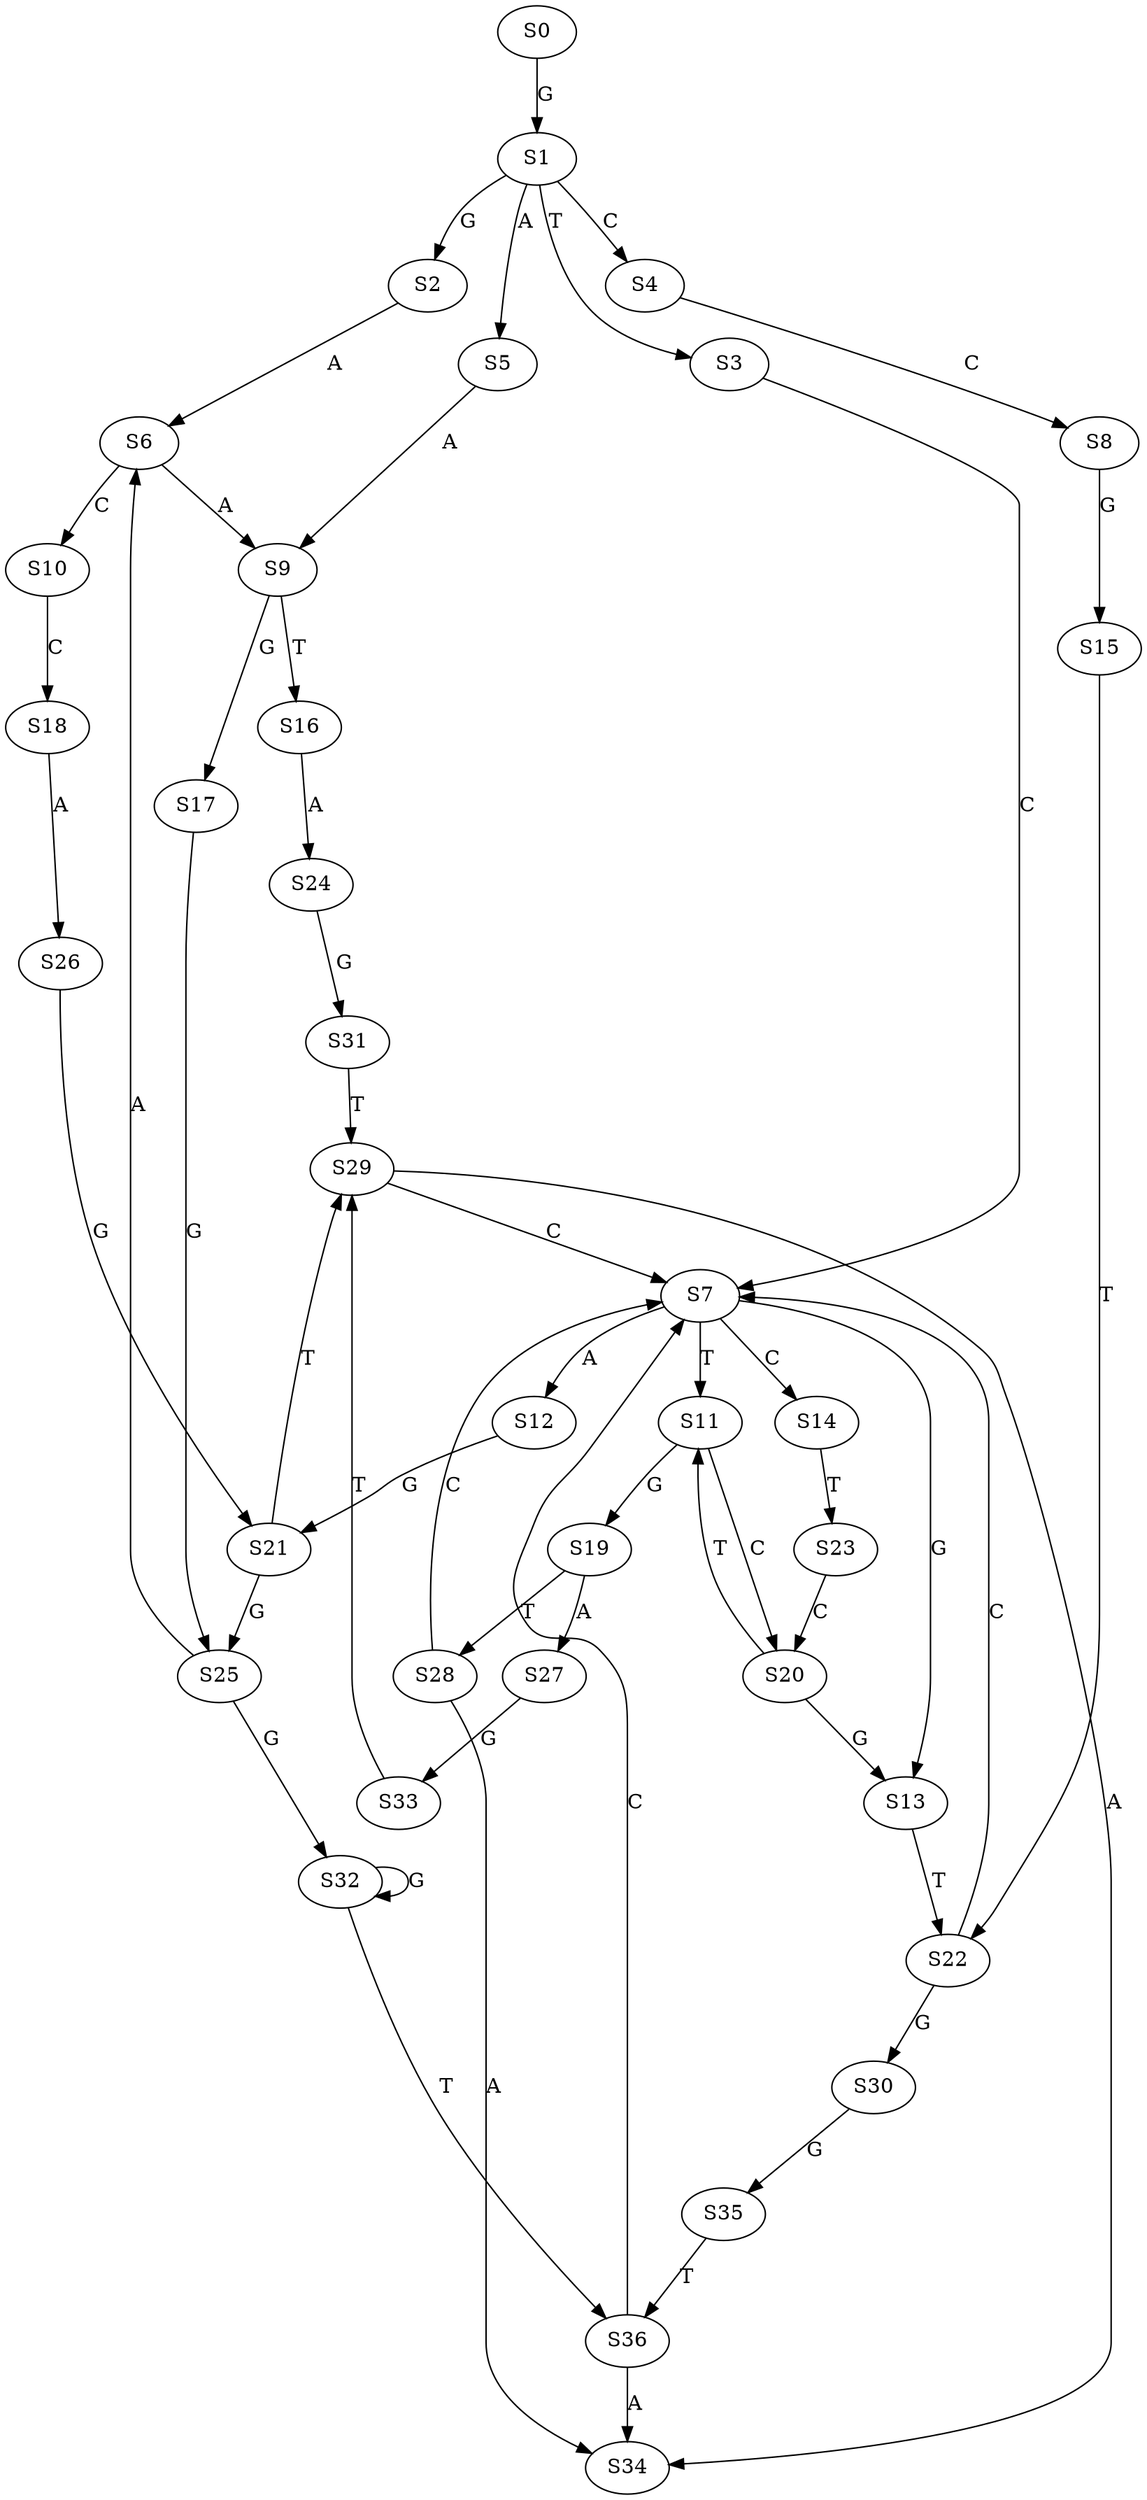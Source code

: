 strict digraph  {
	S0 -> S1 [ label = G ];
	S1 -> S2 [ label = G ];
	S1 -> S3 [ label = T ];
	S1 -> S4 [ label = C ];
	S1 -> S5 [ label = A ];
	S2 -> S6 [ label = A ];
	S3 -> S7 [ label = C ];
	S4 -> S8 [ label = C ];
	S5 -> S9 [ label = A ];
	S6 -> S9 [ label = A ];
	S6 -> S10 [ label = C ];
	S7 -> S11 [ label = T ];
	S7 -> S12 [ label = A ];
	S7 -> S13 [ label = G ];
	S7 -> S14 [ label = C ];
	S8 -> S15 [ label = G ];
	S9 -> S16 [ label = T ];
	S9 -> S17 [ label = G ];
	S10 -> S18 [ label = C ];
	S11 -> S19 [ label = G ];
	S11 -> S20 [ label = C ];
	S12 -> S21 [ label = G ];
	S13 -> S22 [ label = T ];
	S14 -> S23 [ label = T ];
	S15 -> S22 [ label = T ];
	S16 -> S24 [ label = A ];
	S17 -> S25 [ label = G ];
	S18 -> S26 [ label = A ];
	S19 -> S27 [ label = A ];
	S19 -> S28 [ label = T ];
	S20 -> S11 [ label = T ];
	S20 -> S13 [ label = G ];
	S21 -> S29 [ label = T ];
	S21 -> S25 [ label = G ];
	S22 -> S30 [ label = G ];
	S22 -> S7 [ label = C ];
	S23 -> S20 [ label = C ];
	S24 -> S31 [ label = G ];
	S25 -> S6 [ label = A ];
	S25 -> S32 [ label = G ];
	S26 -> S21 [ label = G ];
	S27 -> S33 [ label = G ];
	S28 -> S34 [ label = A ];
	S28 -> S7 [ label = C ];
	S29 -> S34 [ label = A ];
	S29 -> S7 [ label = C ];
	S30 -> S35 [ label = G ];
	S31 -> S29 [ label = T ];
	S32 -> S36 [ label = T ];
	S32 -> S32 [ label = G ];
	S33 -> S29 [ label = T ];
	S35 -> S36 [ label = T ];
	S36 -> S34 [ label = A ];
	S36 -> S7 [ label = C ];
}
